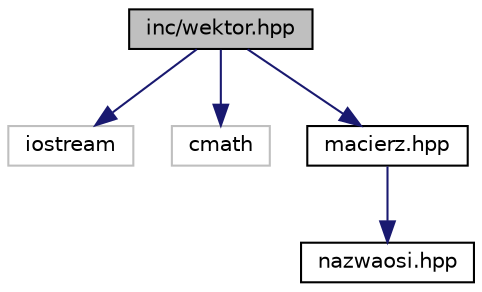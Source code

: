 digraph "inc/wektor.hpp"
{
  edge [fontname="Helvetica",fontsize="10",labelfontname="Helvetica",labelfontsize="10"];
  node [fontname="Helvetica",fontsize="10",shape=record];
  Node1 [label="inc/wektor.hpp",height=0.2,width=0.4,color="black", fillcolor="grey75", style="filled", fontcolor="black"];
  Node1 -> Node2 [color="midnightblue",fontsize="10",style="solid",fontname="Helvetica"];
  Node2 [label="iostream",height=0.2,width=0.4,color="grey75", fillcolor="white", style="filled"];
  Node1 -> Node3 [color="midnightblue",fontsize="10",style="solid",fontname="Helvetica"];
  Node3 [label="cmath",height=0.2,width=0.4,color="grey75", fillcolor="white", style="filled"];
  Node1 -> Node4 [color="midnightblue",fontsize="10",style="solid",fontname="Helvetica"];
  Node4 [label="macierz.hpp",height=0.2,width=0.4,color="black", fillcolor="white", style="filled",URL="$macierz_8hpp.html"];
  Node4 -> Node5 [color="midnightblue",fontsize="10",style="solid",fontname="Helvetica"];
  Node5 [label="nazwaosi.hpp",height=0.2,width=0.4,color="black", fillcolor="white", style="filled",URL="$nazwaosi_8hpp.html"];
}
